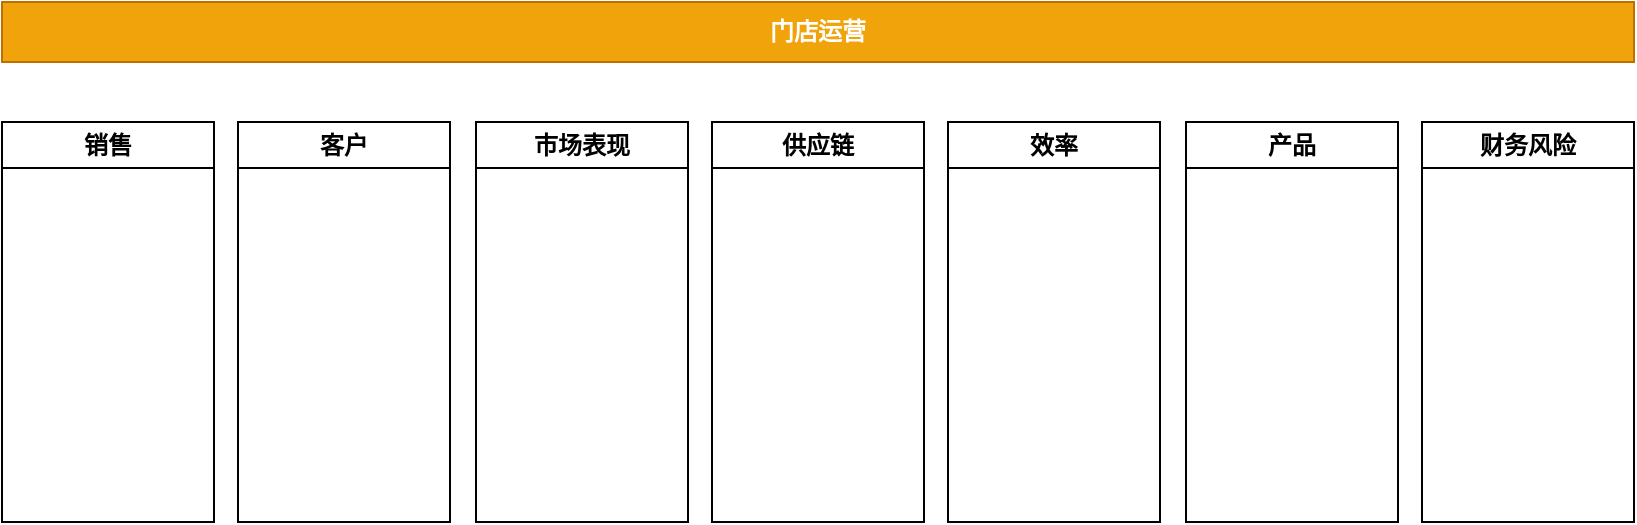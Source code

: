 <mxfile version="26.2.8">
  <diagram name="第 1 页" id="GskqJcH7MVZhV6aUFAPI">
    <mxGraphModel dx="1002" dy="597" grid="1" gridSize="10" guides="1" tooltips="1" connect="1" arrows="1" fold="1" page="1" pageScale="1" pageWidth="827" pageHeight="1169" math="0" shadow="0">
      <root>
        <mxCell id="0" />
        <mxCell id="1" parent="0" />
        <mxCell id="HJ7cx-dCD4smT8NFuNB5-1" value="门店运营" style="rounded=0;whiteSpace=wrap;html=1;labelBackgroundColor=none;fillColor=#f0a30a;strokeColor=#BD7000;fontColor=#FFFFFF;fontStyle=1" vertex="1" parent="1">
          <mxGeometry x="94" y="100" width="816" height="30" as="geometry" />
        </mxCell>
        <mxCell id="HJ7cx-dCD4smT8NFuNB5-3" value="销售" style="swimlane;whiteSpace=wrap;html=1;startSize=23;" vertex="1" parent="1">
          <mxGeometry x="94" y="160" width="106" height="200" as="geometry" />
        </mxCell>
        <mxCell id="HJ7cx-dCD4smT8NFuNB5-4" value="客户" style="swimlane;whiteSpace=wrap;html=1;" vertex="1" parent="1">
          <mxGeometry x="212" y="160" width="106" height="200" as="geometry" />
        </mxCell>
        <mxCell id="HJ7cx-dCD4smT8NFuNB5-5" value="市场表现" style="swimlane;whiteSpace=wrap;html=1;" vertex="1" parent="1">
          <mxGeometry x="331" y="160" width="106" height="200" as="geometry" />
        </mxCell>
        <mxCell id="HJ7cx-dCD4smT8NFuNB5-6" value="供应链" style="swimlane;whiteSpace=wrap;html=1;startSize=23;" vertex="1" parent="1">
          <mxGeometry x="449" y="160" width="106" height="200" as="geometry" />
        </mxCell>
        <mxCell id="HJ7cx-dCD4smT8NFuNB5-7" value="效率" style="swimlane;whiteSpace=wrap;html=1;startSize=23;" vertex="1" parent="1">
          <mxGeometry x="567" y="160" width="106" height="200" as="geometry" />
        </mxCell>
        <mxCell id="HJ7cx-dCD4smT8NFuNB5-8" value="产品" style="swimlane;whiteSpace=wrap;html=1;startSize=23;" vertex="1" parent="1">
          <mxGeometry x="686" y="160" width="106" height="200" as="geometry" />
        </mxCell>
        <mxCell id="HJ7cx-dCD4smT8NFuNB5-9" value="财务风险" style="swimlane;whiteSpace=wrap;html=1;startSize=23;" vertex="1" parent="1">
          <mxGeometry x="804" y="160" width="106" height="200" as="geometry" />
        </mxCell>
      </root>
    </mxGraphModel>
  </diagram>
</mxfile>
